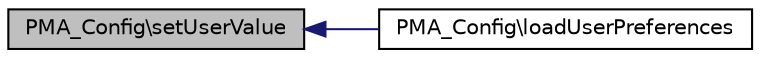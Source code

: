 digraph G
{
  edge [fontname="Helvetica",fontsize="10",labelfontname="Helvetica",labelfontsize="10"];
  node [fontname="Helvetica",fontsize="10",shape=record];
  rankdir="LR";
  Node1 [label="PMA_Config\\setUserValue",height=0.2,width=0.4,color="black", fillcolor="grey75", style="filled" fontcolor="black"];
  Node1 -> Node2 [dir="back",color="midnightblue",fontsize="10",style="solid",fontname="Helvetica"];
  Node2 [label="PMA_Config\\loadUserPreferences",height=0.2,width=0.4,color="black", fillcolor="white", style="filled",URL="$classPMA__Config.html#a8ebd0e4951ac2269fac354000f3a4c35",tooltip="Loads user preferences and merges them with current config must be called after control connection ha..."];
}
